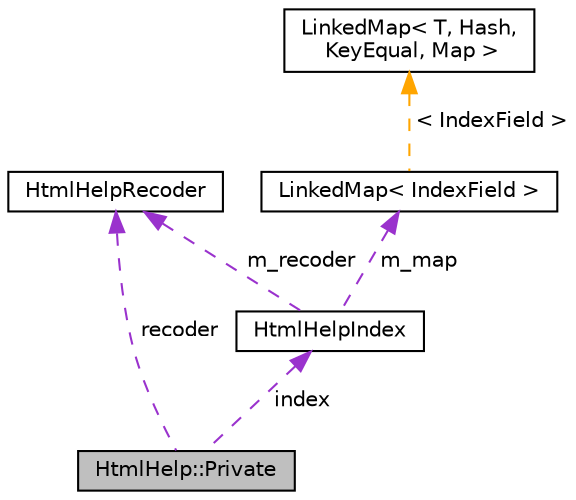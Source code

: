 digraph "HtmlHelp::Private"
{
 // INTERACTIVE_SVG=YES
 // LATEX_PDF_SIZE
  edge [fontname="Helvetica",fontsize="10",labelfontname="Helvetica",labelfontsize="10"];
  node [fontname="Helvetica",fontsize="10",shape=record];
  Node1 [label="HtmlHelp::Private",height=0.2,width=0.4,color="black", fillcolor="grey75", style="filled", fontcolor="black",tooltip=" "];
  Node2 -> Node1 [dir="back",color="darkorchid3",fontsize="10",style="dashed",label=" index" ,fontname="Helvetica"];
  Node2 [label="HtmlHelpIndex",height=0.2,width=0.4,color="black", fillcolor="white", style="filled",URL="$d0/d74/class_html_help_index.html",tooltip="A helper class for HtmlHelp that manages a two level index in alphabetical order."];
  Node3 -> Node2 [dir="back",color="darkorchid3",fontsize="10",style="dashed",label=" m_recoder" ,fontname="Helvetica"];
  Node3 [label="HtmlHelpRecoder",height=0.2,width=0.4,color="black", fillcolor="white", style="filled",URL="$df/d26/class_html_help_recoder.html",tooltip="Helper class to deal with recoding the UTF8 encoded text back to the native encoding specified by CHM..."];
  Node4 -> Node2 [dir="back",color="darkorchid3",fontsize="10",style="dashed",label=" m_map" ,fontname="Helvetica"];
  Node4 [label="LinkedMap\< IndexField \>",height=0.2,width=0.4,color="black", fillcolor="white", style="filled",URL="$d0/d2c/class_linked_map.html",tooltip=" "];
  Node5 -> Node4 [dir="back",color="orange",fontsize="10",style="dashed",label=" \< IndexField \>" ,fontname="Helvetica"];
  Node5 [label="LinkedMap\< T, Hash,\l KeyEqual, Map \>",height=0.2,width=0.4,color="black", fillcolor="white", style="filled",URL="$d0/d2c/class_linked_map.html",tooltip="Container class representing a vector of objects with keys."];
  Node3 -> Node1 [dir="back",color="darkorchid3",fontsize="10",style="dashed",label=" recoder" ,fontname="Helvetica"];
}
